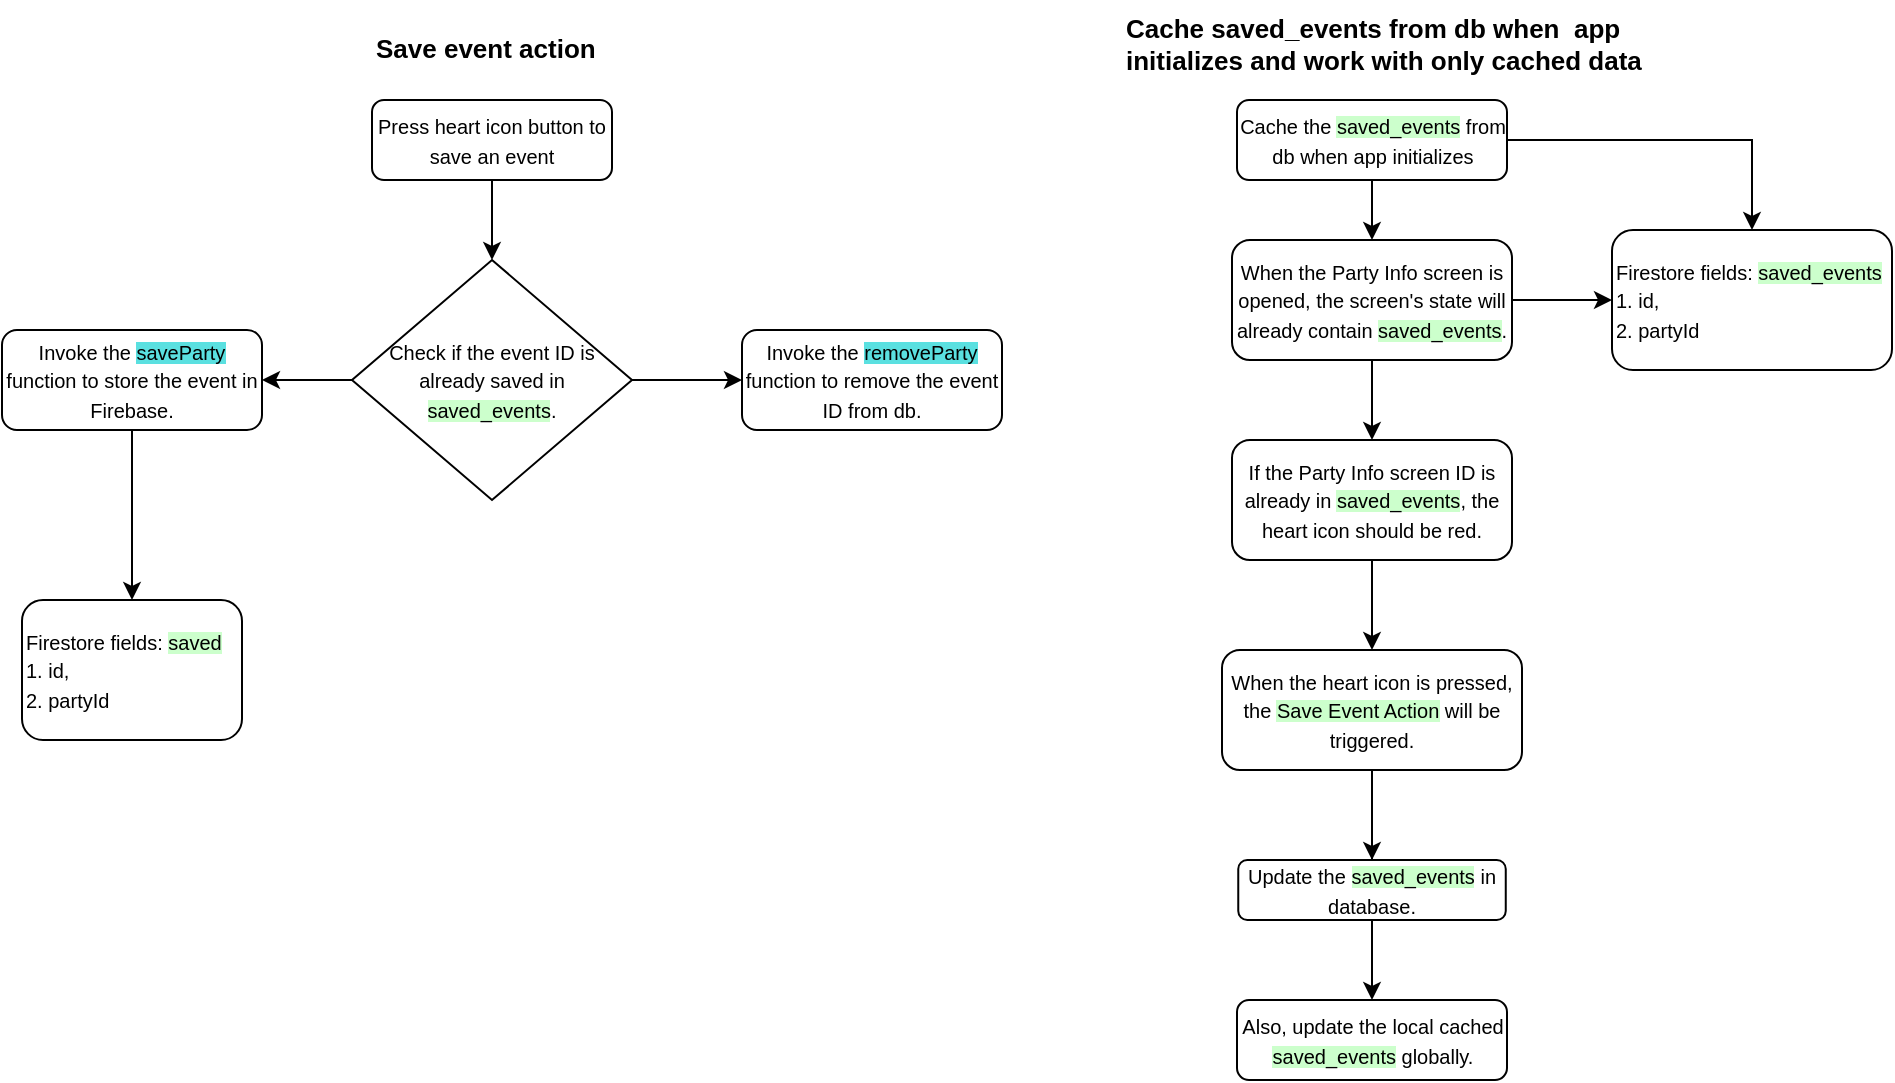 <mxfile version="24.7.7">
  <diagram id="C5RBs43oDa-KdzZeNtuy" name="Page-1">
    <mxGraphModel dx="2411" dy="819" grid="1" gridSize="10" guides="1" tooltips="1" connect="1" arrows="1" fold="1" page="1" pageScale="1" pageWidth="1169" pageHeight="1654" math="0" shadow="0">
      <root>
        <mxCell id="WIyWlLk6GJQsqaUBKTNV-0" />
        <mxCell id="WIyWlLk6GJQsqaUBKTNV-1" parent="WIyWlLk6GJQsqaUBKTNV-0" />
        <mxCell id="CEUtAZPTvhwDoo76C2s1-5" value="" style="edgeStyle=orthogonalEdgeStyle;rounded=0;orthogonalLoop=1;jettySize=auto;html=1;" edge="1" parent="WIyWlLk6GJQsqaUBKTNV-1" source="WIyWlLk6GJQsqaUBKTNV-3" target="CEUtAZPTvhwDoo76C2s1-3">
          <mxGeometry relative="1" as="geometry" />
        </mxCell>
        <mxCell id="WIyWlLk6GJQsqaUBKTNV-3" value="&lt;font style=&quot;font-size: 10px;&quot;&gt;Press heart icon button to save an event&lt;/font&gt;" style="rounded=1;whiteSpace=wrap;html=1;fontSize=12;glass=0;strokeWidth=1;shadow=0;" parent="WIyWlLk6GJQsqaUBKTNV-1" vertex="1">
          <mxGeometry x="145" y="160" width="120" height="40" as="geometry" />
        </mxCell>
        <mxCell id="fHBhbnE0-1R5VEwMgtCM-0" value="&lt;span style=&quot;font-size: 10px;&quot;&gt;Firestore fields: &lt;span style=&quot;background-color: rgb(204, 255, 204);&quot;&gt;saved&lt;/span&gt;&lt;/span&gt;&lt;div&gt;&lt;span style=&quot;font-size: 10px;&quot;&gt;1. id,&lt;/span&gt;&lt;/div&gt;&lt;div&gt;&lt;span style=&quot;font-size: 10px;&quot;&gt;2. partyId&lt;/span&gt;&lt;/div&gt;" style="rounded=1;whiteSpace=wrap;html=1;fontSize=12;glass=0;strokeWidth=1;shadow=0;align=left;" parent="WIyWlLk6GJQsqaUBKTNV-1" vertex="1">
          <mxGeometry x="-30" y="410" width="110" height="70" as="geometry" />
        </mxCell>
        <mxCell id="Kd-CAkAfpJ6mBgL6IdJe-1" value="" style="edgeStyle=orthogonalEdgeStyle;rounded=0;orthogonalLoop=1;jettySize=auto;html=1;" parent="WIyWlLk6GJQsqaUBKTNV-1" source="Kd-CAkAfpJ6mBgL6IdJe-0" target="fHBhbnE0-1R5VEwMgtCM-0" edge="1">
          <mxGeometry relative="1" as="geometry" />
        </mxCell>
        <mxCell id="Kd-CAkAfpJ6mBgL6IdJe-0" value="&lt;span style=&quot;font-size: 10px;&quot;&gt;Invoke the &lt;span style=&quot;background-color: rgb(90, 224, 224);&quot;&gt;saveParty&lt;/span&gt; function to store the event in Firebase.&lt;/span&gt;" style="rounded=1;whiteSpace=wrap;html=1;fontSize=12;glass=0;strokeWidth=1;shadow=0;" parent="WIyWlLk6GJQsqaUBKTNV-1" vertex="1">
          <mxGeometry x="-40" y="275" width="130" height="50" as="geometry" />
        </mxCell>
        <mxCell id="Kd-CAkAfpJ6mBgL6IdJe-3" value="" style="edgeStyle=orthogonalEdgeStyle;rounded=0;orthogonalLoop=1;jettySize=auto;html=1;" parent="WIyWlLk6GJQsqaUBKTNV-1" source="Kd-CAkAfpJ6mBgL6IdJe-4" target="Kd-CAkAfpJ6mBgL6IdJe-7" edge="1">
          <mxGeometry relative="1" as="geometry" />
        </mxCell>
        <mxCell id="CEUtAZPTvhwDoo76C2s1-14" style="edgeStyle=orthogonalEdgeStyle;rounded=0;orthogonalLoop=1;jettySize=auto;html=1;entryX=0.5;entryY=0;entryDx=0;entryDy=0;" edge="1" parent="WIyWlLk6GJQsqaUBKTNV-1" source="Kd-CAkAfpJ6mBgL6IdJe-4" target="Kd-CAkAfpJ6mBgL6IdJe-5">
          <mxGeometry relative="1" as="geometry" />
        </mxCell>
        <mxCell id="Kd-CAkAfpJ6mBgL6IdJe-4" value="&lt;font style=&quot;font-size: 10px;&quot;&gt;Cache the &lt;span style=&quot;background-color: rgb(204, 255, 204);&quot;&gt;saved_events&lt;/span&gt;&lt;span style=&quot;background-color: rgb(255, 255, 255);&quot;&gt; from db&amp;nbsp;when app&amp;nbsp;&lt;/span&gt;&lt;/font&gt;&lt;span style=&quot;font-size: 10px;&quot;&gt;initializes&lt;/span&gt;" style="rounded=1;whiteSpace=wrap;html=1;fontSize=12;glass=0;strokeWidth=1;shadow=0;" parent="WIyWlLk6GJQsqaUBKTNV-1" vertex="1">
          <mxGeometry x="577.5" y="160" width="135" height="40" as="geometry" />
        </mxCell>
        <mxCell id="Kd-CAkAfpJ6mBgL6IdJe-5" value="&lt;span style=&quot;font-size: 10px;&quot;&gt;Firestore fields: &lt;span style=&quot;background-color: rgb(204, 255, 204);&quot;&gt;saved_events&lt;/span&gt;&lt;/span&gt;&lt;div&gt;&lt;span style=&quot;font-size: 10px;&quot;&gt;1. id,&lt;/span&gt;&lt;/div&gt;&lt;div&gt;&lt;span style=&quot;font-size: 10px;&quot;&gt;2. partyId&lt;/span&gt;&lt;/div&gt;" style="rounded=1;whiteSpace=wrap;html=1;fontSize=12;glass=0;strokeWidth=1;shadow=0;align=left;" parent="WIyWlLk6GJQsqaUBKTNV-1" vertex="1">
          <mxGeometry x="765" y="225" width="140" height="70" as="geometry" />
        </mxCell>
        <mxCell id="Kd-CAkAfpJ6mBgL6IdJe-6" value="" style="edgeStyle=orthogonalEdgeStyle;rounded=0;orthogonalLoop=1;jettySize=auto;html=1;" parent="WIyWlLk6GJQsqaUBKTNV-1" source="Kd-CAkAfpJ6mBgL6IdJe-7" target="Kd-CAkAfpJ6mBgL6IdJe-5" edge="1">
          <mxGeometry relative="1" as="geometry" />
        </mxCell>
        <mxCell id="Kd-CAkAfpJ6mBgL6IdJe-10" value="" style="edgeStyle=orthogonalEdgeStyle;rounded=0;orthogonalLoop=1;jettySize=auto;html=1;" parent="WIyWlLk6GJQsqaUBKTNV-1" source="Kd-CAkAfpJ6mBgL6IdJe-7" target="Kd-CAkAfpJ6mBgL6IdJe-8" edge="1">
          <mxGeometry relative="1" as="geometry" />
        </mxCell>
        <mxCell id="Kd-CAkAfpJ6mBgL6IdJe-7" value="&lt;span style=&quot;font-size: 10px;&quot;&gt;When the Party Info screen is opened, the screen&#39;s state will already contain &lt;span style=&quot;background-color: rgb(204, 255, 204);&quot;&gt;saved_events&lt;/span&gt;.&lt;/span&gt;" style="rounded=1;whiteSpace=wrap;html=1;fontSize=12;glass=0;strokeWidth=1;shadow=0;" parent="WIyWlLk6GJQsqaUBKTNV-1" vertex="1">
          <mxGeometry x="575" y="230" width="140" height="60" as="geometry" />
        </mxCell>
        <mxCell id="Kd-CAkAfpJ6mBgL6IdJe-12" value="" style="edgeStyle=orthogonalEdgeStyle;rounded=0;orthogonalLoop=1;jettySize=auto;html=1;" parent="WIyWlLk6GJQsqaUBKTNV-1" source="Kd-CAkAfpJ6mBgL6IdJe-8" target="Kd-CAkAfpJ6mBgL6IdJe-11" edge="1">
          <mxGeometry relative="1" as="geometry" />
        </mxCell>
        <mxCell id="Kd-CAkAfpJ6mBgL6IdJe-8" value="&lt;span style=&quot;font-size: 10px;&quot;&gt;If the Party Info screen ID is already in &lt;span style=&quot;background-color: rgb(204, 255, 204);&quot;&gt;saved_events&lt;/span&gt;, the heart icon should be red.&lt;/span&gt;" style="rounded=1;whiteSpace=wrap;html=1;fontSize=12;glass=0;strokeWidth=1;shadow=0;" parent="WIyWlLk6GJQsqaUBKTNV-1" vertex="1">
          <mxGeometry x="575" y="330" width="140" height="60" as="geometry" />
        </mxCell>
        <mxCell id="Kd-CAkAfpJ6mBgL6IdJe-14" value="" style="edgeStyle=orthogonalEdgeStyle;rounded=0;orthogonalLoop=1;jettySize=auto;html=1;" parent="WIyWlLk6GJQsqaUBKTNV-1" source="Kd-CAkAfpJ6mBgL6IdJe-11" target="Kd-CAkAfpJ6mBgL6IdJe-13" edge="1">
          <mxGeometry relative="1" as="geometry" />
        </mxCell>
        <mxCell id="Kd-CAkAfpJ6mBgL6IdJe-16" value="" style="edgeStyle=orthogonalEdgeStyle;rounded=0;orthogonalLoop=1;jettySize=auto;html=1;" parent="WIyWlLk6GJQsqaUBKTNV-1" source="Kd-CAkAfpJ6mBgL6IdJe-11" target="Kd-CAkAfpJ6mBgL6IdJe-15" edge="1">
          <mxGeometry relative="1" as="geometry" />
        </mxCell>
        <mxCell id="Kd-CAkAfpJ6mBgL6IdJe-11" value="&lt;font style=&quot;font-size: 10px;&quot;&gt;When the heart icon is pressed, the &lt;span style=&quot;background-color: rgb(204, 255, 204);&quot;&gt;Save Event Action&lt;/span&gt; will be triggered.&lt;/font&gt;" style="rounded=1;whiteSpace=wrap;html=1;fontSize=12;glass=0;strokeWidth=1;shadow=0;" parent="WIyWlLk6GJQsqaUBKTNV-1" vertex="1">
          <mxGeometry x="570" y="435" width="150" height="60" as="geometry" />
        </mxCell>
        <mxCell id="Kd-CAkAfpJ6mBgL6IdJe-13" value="&lt;span style=&quot;font-size: 10px;&quot;&gt;Update the&amp;nbsp;&lt;span style=&quot;background-color: rgb(204, 255, 204);&quot;&gt;saved_events&lt;/span&gt;&lt;span style=&quot;background-color: rgb(255, 255, 255);&quot;&gt; in database&lt;/span&gt;.&lt;/span&gt;" style="rounded=1;whiteSpace=wrap;html=1;fontSize=12;glass=0;strokeWidth=1;shadow=0;" parent="WIyWlLk6GJQsqaUBKTNV-1" vertex="1">
          <mxGeometry x="578.13" y="540" width="133.75" height="30" as="geometry" />
        </mxCell>
        <mxCell id="Kd-CAkAfpJ6mBgL6IdJe-15" value="&lt;span style=&quot;font-size: 10px;&quot;&gt;Also, update the local cached &lt;span style=&quot;background-color: rgb(204, 255, 204);&quot;&gt;saved_events&lt;/span&gt;&lt;span style=&quot;background-color: rgb(255, 255, 255);&quot;&gt; globally.&lt;/span&gt;&lt;/span&gt;" style="rounded=1;whiteSpace=wrap;html=1;fontSize=12;glass=0;strokeWidth=1;shadow=0;" parent="WIyWlLk6GJQsqaUBKTNV-1" vertex="1">
          <mxGeometry x="577.5" y="610" width="135" height="40" as="geometry" />
        </mxCell>
        <mxCell id="CEUtAZPTvhwDoo76C2s1-0" value="&lt;div style=&quot;text-align: center;&quot;&gt;&lt;b&gt;&lt;font style=&quot;font-size: 13px;&quot;&gt;Save event action&lt;/font&gt;&lt;/b&gt;&lt;br&gt;&lt;/div&gt;" style="text;whiteSpace=wrap;html=1;" vertex="1" parent="WIyWlLk6GJQsqaUBKTNV-1">
          <mxGeometry x="145" y="120" width="250" height="40" as="geometry" />
        </mxCell>
        <mxCell id="CEUtAZPTvhwDoo76C2s1-1" value="&lt;div style=&quot;&quot;&gt;&lt;span style=&quot;font-size: 13px;&quot;&gt;&lt;b&gt;Cache saved_events from db when&amp;nbsp; app initializes and work with only cached data&lt;/b&gt;&lt;/span&gt;&lt;/div&gt;" style="text;whiteSpace=wrap;html=1;align=left;" vertex="1" parent="WIyWlLk6GJQsqaUBKTNV-1">
          <mxGeometry x="520" y="110" width="297.5" height="40" as="geometry" />
        </mxCell>
        <mxCell id="CEUtAZPTvhwDoo76C2s1-7" value="" style="edgeStyle=orthogonalEdgeStyle;rounded=0;orthogonalLoop=1;jettySize=auto;html=1;" edge="1" parent="WIyWlLk6GJQsqaUBKTNV-1" source="CEUtAZPTvhwDoo76C2s1-3" target="Kd-CAkAfpJ6mBgL6IdJe-0">
          <mxGeometry relative="1" as="geometry" />
        </mxCell>
        <mxCell id="CEUtAZPTvhwDoo76C2s1-9" value="" style="edgeStyle=orthogonalEdgeStyle;rounded=0;orthogonalLoop=1;jettySize=auto;html=1;" edge="1" parent="WIyWlLk6GJQsqaUBKTNV-1" source="CEUtAZPTvhwDoo76C2s1-3" target="CEUtAZPTvhwDoo76C2s1-8">
          <mxGeometry relative="1" as="geometry" />
        </mxCell>
        <mxCell id="CEUtAZPTvhwDoo76C2s1-3" value="&lt;span style=&quot;font-size: 10px;&quot;&gt;Check if the event ID is already saved in &lt;span style=&quot;background-color: rgb(204, 255, 204);&quot;&gt;saved_events&lt;/span&gt;.&lt;/span&gt;" style="rhombus;whiteSpace=wrap;html=1;" vertex="1" parent="WIyWlLk6GJQsqaUBKTNV-1">
          <mxGeometry x="135" y="240" width="140" height="120" as="geometry" />
        </mxCell>
        <mxCell id="CEUtAZPTvhwDoo76C2s1-8" value="&lt;span style=&quot;font-size: 10px;&quot;&gt;Invoke the &lt;span style=&quot;background-color: rgb(90, 224, 224);&quot;&gt;removeParty&lt;/span&gt; function to remove the event ID from db.&lt;/span&gt;" style="rounded=1;whiteSpace=wrap;html=1;fontSize=12;glass=0;strokeWidth=1;shadow=0;" vertex="1" parent="WIyWlLk6GJQsqaUBKTNV-1">
          <mxGeometry x="330" y="275" width="130" height="50" as="geometry" />
        </mxCell>
      </root>
    </mxGraphModel>
  </diagram>
</mxfile>
